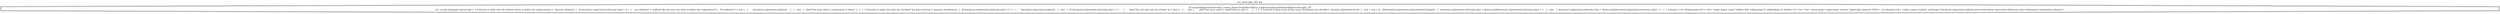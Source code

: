 digraph cfg {
  label="xss_index.php_180_dep";
  labelloc=t;
  n1 [shape=doubleoctagon, label="/Users/peddy/git/unitn/security_testing_project/schoolmate/fixed_application/php/schoolmate/Registration.php : 83\nLit: <script language='JavaScript'>  // Function to make sure the student wants to delete the registration(s) //  function validate()  {   if( document.registration.selectreg.value > 0 )   {	var confirmed = confirm(\"Are you sure you want to delete this registration?\");	if( confirmed == true )	{	 document.registration.submit();	}   }   else   {	alert('You must select a registration to delete.');   }  }  // Function to make sure only one checkbox has been selected //  function checkboxes()  {   if( document.registration.selectreg.value == 1 )   {	document.registration.submit();   }   else   {	if( document.registration.selectreg.value > 1 )	{	 alert('You can only edit one student at a time.');	}	else	{	 alert('You must select a registration to edit.');	}   }  }  // Function to keep track of how many checkboxes are checked //  function updateboxes(row)  {   row = row + 4;   if(document.registration.elements[row].checked)   {	document.registration.selectreg.value = Math.round(document.registration.selectreg.value) + 1;   }   else   {	document.registration.selectreg.value = Math.round(document.registration.selectreg.value) - 1;   }  } </script> <h1>Registration</h1> <br> <table align='center' width='400' cellspacing='0' cellpadding='0' border='0'> <tr> <td> <form name='registration' action='./index.php' method='POST'> <b>Student:</b> <select name='student' onChange='document.registration.addreg.value=0;document.registration.deletereg.value=0;document.registration.submit();'>\n"];
}
